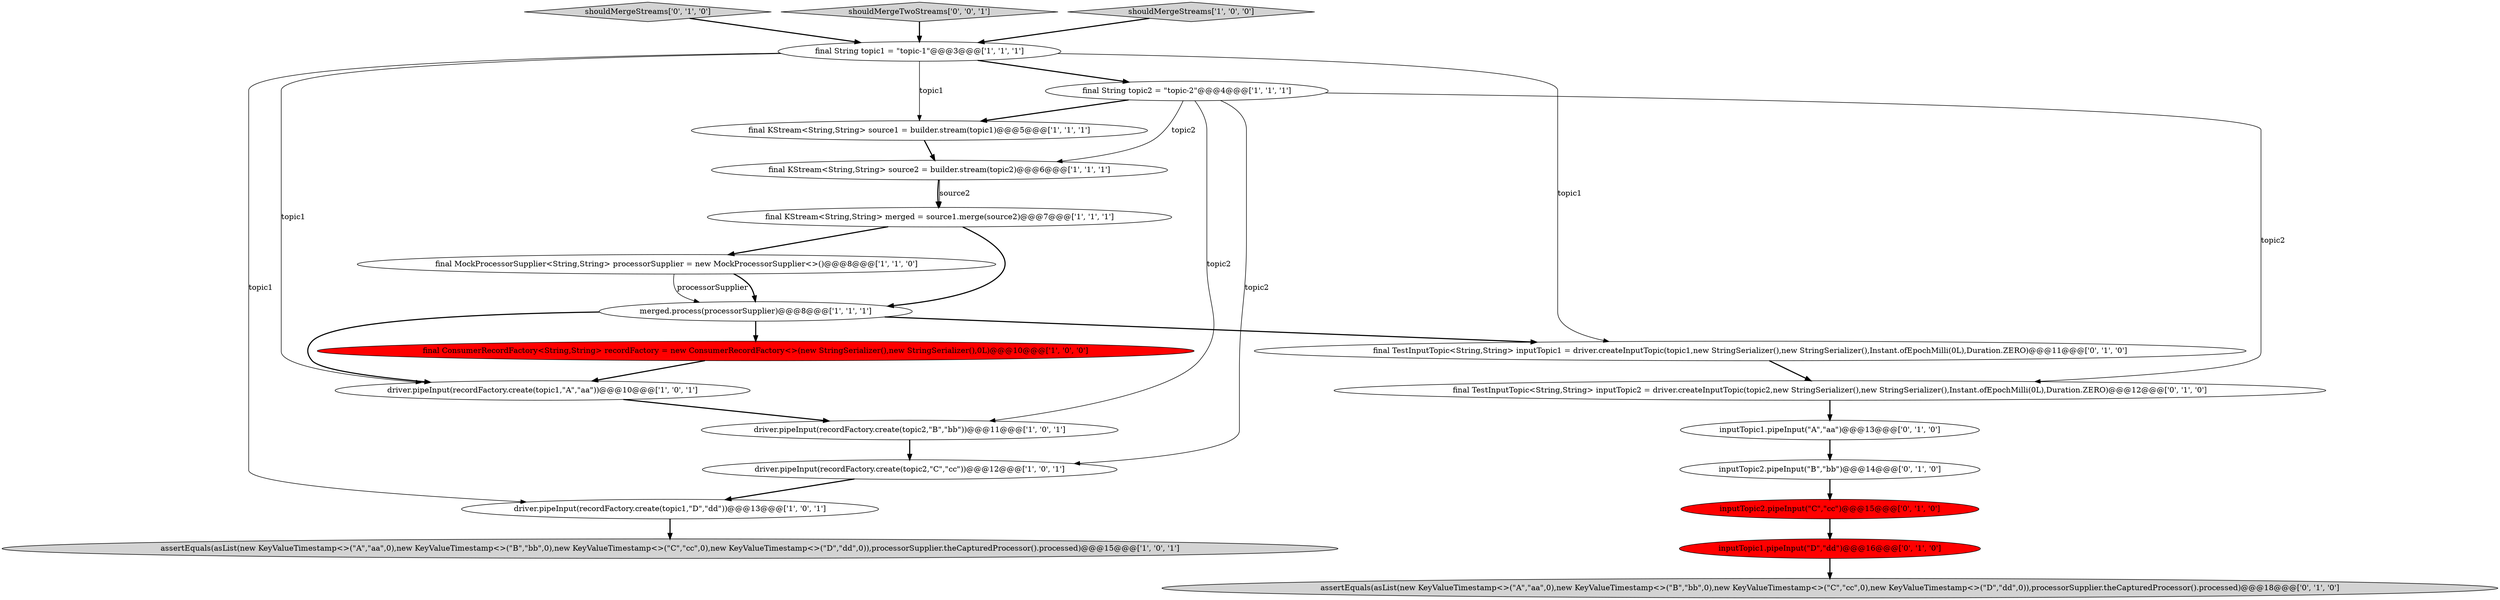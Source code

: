 digraph {
5 [style = filled, label = "driver.pipeInput(recordFactory.create(topic1,\"D\",\"dd\"))@@@13@@@['1', '0', '1']", fillcolor = white, shape = ellipse image = "AAA0AAABBB1BBB"];
17 [style = filled, label = "inputTopic2.pipeInput(\"B\",\"bb\")@@@14@@@['0', '1', '0']", fillcolor = white, shape = ellipse image = "AAA0AAABBB2BBB"];
15 [style = filled, label = "inputTopic1.pipeInput(\"A\",\"aa\")@@@13@@@['0', '1', '0']", fillcolor = white, shape = ellipse image = "AAA0AAABBB2BBB"];
0 [style = filled, label = "final String topic1 = \"topic-1\"@@@3@@@['1', '1', '1']", fillcolor = white, shape = ellipse image = "AAA0AAABBB1BBB"];
1 [style = filled, label = "final KStream<String,String> source2 = builder.stream(topic2)@@@6@@@['1', '1', '1']", fillcolor = white, shape = ellipse image = "AAA0AAABBB1BBB"];
2 [style = filled, label = "final MockProcessorSupplier<String,String> processorSupplier = new MockProcessorSupplier<>()@@@8@@@['1', '1', '0']", fillcolor = white, shape = ellipse image = "AAA0AAABBB1BBB"];
9 [style = filled, label = "assertEquals(asList(new KeyValueTimestamp<>(\"A\",\"aa\",0),new KeyValueTimestamp<>(\"B\",\"bb\",0),new KeyValueTimestamp<>(\"C\",\"cc\",0),new KeyValueTimestamp<>(\"D\",\"dd\",0)),processorSupplier.theCapturedProcessor().processed)@@@15@@@['1', '0', '1']", fillcolor = lightgray, shape = ellipse image = "AAA0AAABBB1BBB"];
20 [style = filled, label = "inputTopic2.pipeInput(\"C\",\"cc\")@@@15@@@['0', '1', '0']", fillcolor = red, shape = ellipse image = "AAA1AAABBB2BBB"];
12 [style = filled, label = "driver.pipeInput(recordFactory.create(topic1,\"A\",\"aa\"))@@@10@@@['1', '0', '1']", fillcolor = white, shape = ellipse image = "AAA0AAABBB1BBB"];
8 [style = filled, label = "merged.process(processorSupplier)@@@8@@@['1', '1', '1']", fillcolor = white, shape = ellipse image = "AAA0AAABBB1BBB"];
10 [style = filled, label = "driver.pipeInput(recordFactory.create(topic2,\"B\",\"bb\"))@@@11@@@['1', '0', '1']", fillcolor = white, shape = ellipse image = "AAA0AAABBB1BBB"];
18 [style = filled, label = "final TestInputTopic<String,String> inputTopic2 = driver.createInputTopic(topic2,new StringSerializer(),new StringSerializer(),Instant.ofEpochMilli(0L),Duration.ZERO)@@@12@@@['0', '1', '0']", fillcolor = white, shape = ellipse image = "AAA0AAABBB2BBB"];
21 [style = filled, label = "assertEquals(asList(new KeyValueTimestamp<>(\"A\",\"aa\",0),new KeyValueTimestamp<>(\"B\",\"bb\",0),new KeyValueTimestamp<>(\"C\",\"cc\",0),new KeyValueTimestamp<>(\"D\",\"dd\",0)),processorSupplier.theCapturedProcessor().processed)@@@18@@@['0', '1', '0']", fillcolor = lightgray, shape = ellipse image = "AAA0AAABBB2BBB"];
14 [style = filled, label = "shouldMergeStreams['0', '1', '0']", fillcolor = lightgray, shape = diamond image = "AAA0AAABBB2BBB"];
19 [style = filled, label = "final TestInputTopic<String,String> inputTopic1 = driver.createInputTopic(topic1,new StringSerializer(),new StringSerializer(),Instant.ofEpochMilli(0L),Duration.ZERO)@@@11@@@['0', '1', '0']", fillcolor = white, shape = ellipse image = "AAA0AAABBB2BBB"];
22 [style = filled, label = "shouldMergeTwoStreams['0', '0', '1']", fillcolor = lightgray, shape = diamond image = "AAA0AAABBB3BBB"];
16 [style = filled, label = "inputTopic1.pipeInput(\"D\",\"dd\")@@@16@@@['0', '1', '0']", fillcolor = red, shape = ellipse image = "AAA1AAABBB2BBB"];
13 [style = filled, label = "driver.pipeInput(recordFactory.create(topic2,\"C\",\"cc\"))@@@12@@@['1', '0', '1']", fillcolor = white, shape = ellipse image = "AAA0AAABBB1BBB"];
3 [style = filled, label = "shouldMergeStreams['1', '0', '0']", fillcolor = lightgray, shape = diamond image = "AAA0AAABBB1BBB"];
11 [style = filled, label = "final KStream<String,String> merged = source1.merge(source2)@@@7@@@['1', '1', '1']", fillcolor = white, shape = ellipse image = "AAA0AAABBB1BBB"];
7 [style = filled, label = "final ConsumerRecordFactory<String,String> recordFactory = new ConsumerRecordFactory<>(new StringSerializer(),new StringSerializer(),0L)@@@10@@@['1', '0', '0']", fillcolor = red, shape = ellipse image = "AAA1AAABBB1BBB"];
6 [style = filled, label = "final KStream<String,String> source1 = builder.stream(topic1)@@@5@@@['1', '1', '1']", fillcolor = white, shape = ellipse image = "AAA0AAABBB1BBB"];
4 [style = filled, label = "final String topic2 = \"topic-2\"@@@4@@@['1', '1', '1']", fillcolor = white, shape = ellipse image = "AAA0AAABBB1BBB"];
19->18 [style = bold, label=""];
5->9 [style = bold, label=""];
4->6 [style = bold, label=""];
7->12 [style = bold, label=""];
8->19 [style = bold, label=""];
18->15 [style = bold, label=""];
0->5 [style = solid, label="topic1"];
11->2 [style = bold, label=""];
3->0 [style = bold, label=""];
8->7 [style = bold, label=""];
1->11 [style = bold, label=""];
0->12 [style = solid, label="topic1"];
4->1 [style = solid, label="topic2"];
6->1 [style = bold, label=""];
15->17 [style = bold, label=""];
12->10 [style = bold, label=""];
4->18 [style = solid, label="topic2"];
20->16 [style = bold, label=""];
22->0 [style = bold, label=""];
14->0 [style = bold, label=""];
10->13 [style = bold, label=""];
0->6 [style = solid, label="topic1"];
4->13 [style = solid, label="topic2"];
0->4 [style = bold, label=""];
2->8 [style = solid, label="processorSupplier"];
16->21 [style = bold, label=""];
13->5 [style = bold, label=""];
11->8 [style = bold, label=""];
4->10 [style = solid, label="topic2"];
0->19 [style = solid, label="topic1"];
8->12 [style = bold, label=""];
1->11 [style = solid, label="source2"];
2->8 [style = bold, label=""];
17->20 [style = bold, label=""];
}
